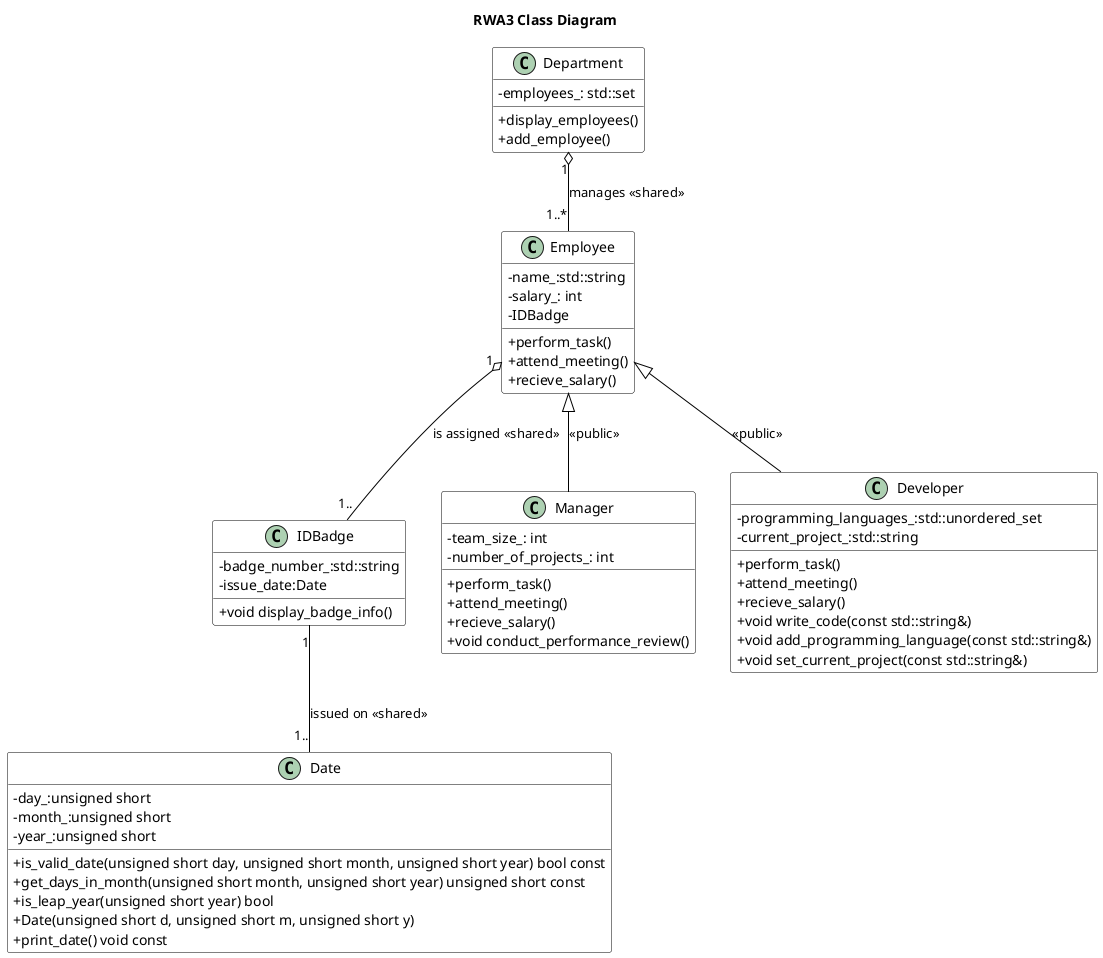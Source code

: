 @startuml "RWA3 Class Diagram"
title RWA3 Class Diagram
skinparam ClassAttributeIconSize 0
skinparam class {
    BackgroundColor White
    ArrowColor Black
    BorderColor Black
}


class Department {
    -employees_: std::set
    +display_employees()
    +add_employee()
}

class Date {
    -day_:unsigned short
    -month_:unsigned short
    -year_:unsigned short
    +is_valid_date(unsigned short day, unsigned short month, unsigned short year) bool const
    +get_days_in_month(unsigned short month, unsigned short year) unsigned short const
    +is_leap_year(unsigned short year) bool
    +Date(unsigned short d, unsigned short m, unsigned short y)
    +print_date() void const

}

class IDBadge{
    -badge_number_:std::string
    -issue_date:Date 
    +void display_badge_info()
}

class Manager {
    -team_size_: int
    -number_of_projects_: int
    +perform_task()
    +attend_meeting()
    +recieve_salary()
    +void conduct_performance_review()
    

}

class Developer{
    -programming_languages_:std::unordered_set
    -current_project_:std::string
    +perform_task()
    +attend_meeting()
    +recieve_salary()
    +void write_code(const std::string&)
    +void add_programming_language(const std::string&)
    +void set_current_project(const std::string&)
}

'Employee class
class Employee {
    -name_:std::string
    -salary_: int
    -IDBadge
    +perform_task()
    +attend_meeting()
    +recieve_salary()

}

'Relationships
Department "1" o-- "1..*" Employee : manages <<shared>>
Employee "1" o-- "1.." IDBadge : is assigned <<shared>>
IDBadge "1" O-- "1.." Date : issued on <<shared>>
Employee <|-- Developer: <<public>>
Employee <|-- Manager: <<public>>


@enduml